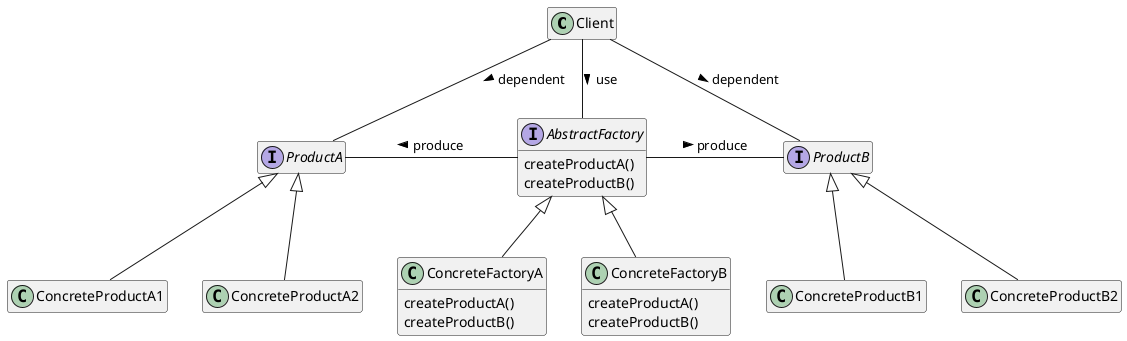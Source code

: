 @startuml AbstractFactoryPattern
hide empty members

class Client{
}

interface AbstractFactory{
    createProductA()
    createProductB()
}

class ConcreteFactoryA{
    createProductA()
    createProductB()
}

class ConcreteFactoryB{
    createProductA()
    createProductB()
}

interface ProductA{
}

class ConcreteProductA1{
}

class ConcreteProductA2{
}

interface ProductB{
}


class ConcreteProductB1{
}

class ConcreteProductB2{
}

AbstractFactory <|-- ConcreteFactoryA
AbstractFactory <|-- ConcreteFactoryB

ProductA <|-- ConcreteProductA1
ProductA <|-- ConcreteProductA2

ProductB <|-- ConcreteProductB1
ProductB <|-- ConcreteProductB2

AbstractFactory -left- ProductA : > produce 
AbstractFactory - ProductB : > produce 

Client -down- AbstractFactory : > use
Client -down- ProductA : > dependent
Client -down- ProductB : > dependent

@enduml